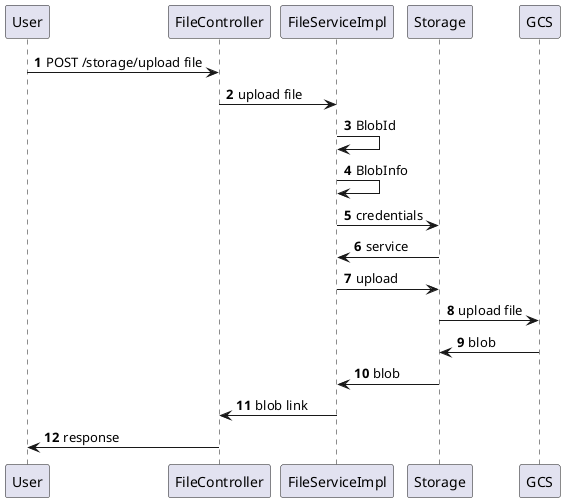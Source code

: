 @startuml
'https://plantuml.com/sequence-diagram

autonumber

User -> FileController: POST /storage/upload file
FileController -> FileServiceImpl: upload file
FileServiceImpl -> FileServiceImpl: BlobId
FileServiceImpl -> FileServiceImpl: BlobInfo
FileServiceImpl -> Storage: credentials
Storage -> FileServiceImpl: service
FileServiceImpl-> Storage: upload
Storage -> GCS: upload file
GCS -> Storage: blob
Storage -> FileServiceImpl: blob
FileServiceImpl -> FileController : blob link
FileController -> User: response
@enduml